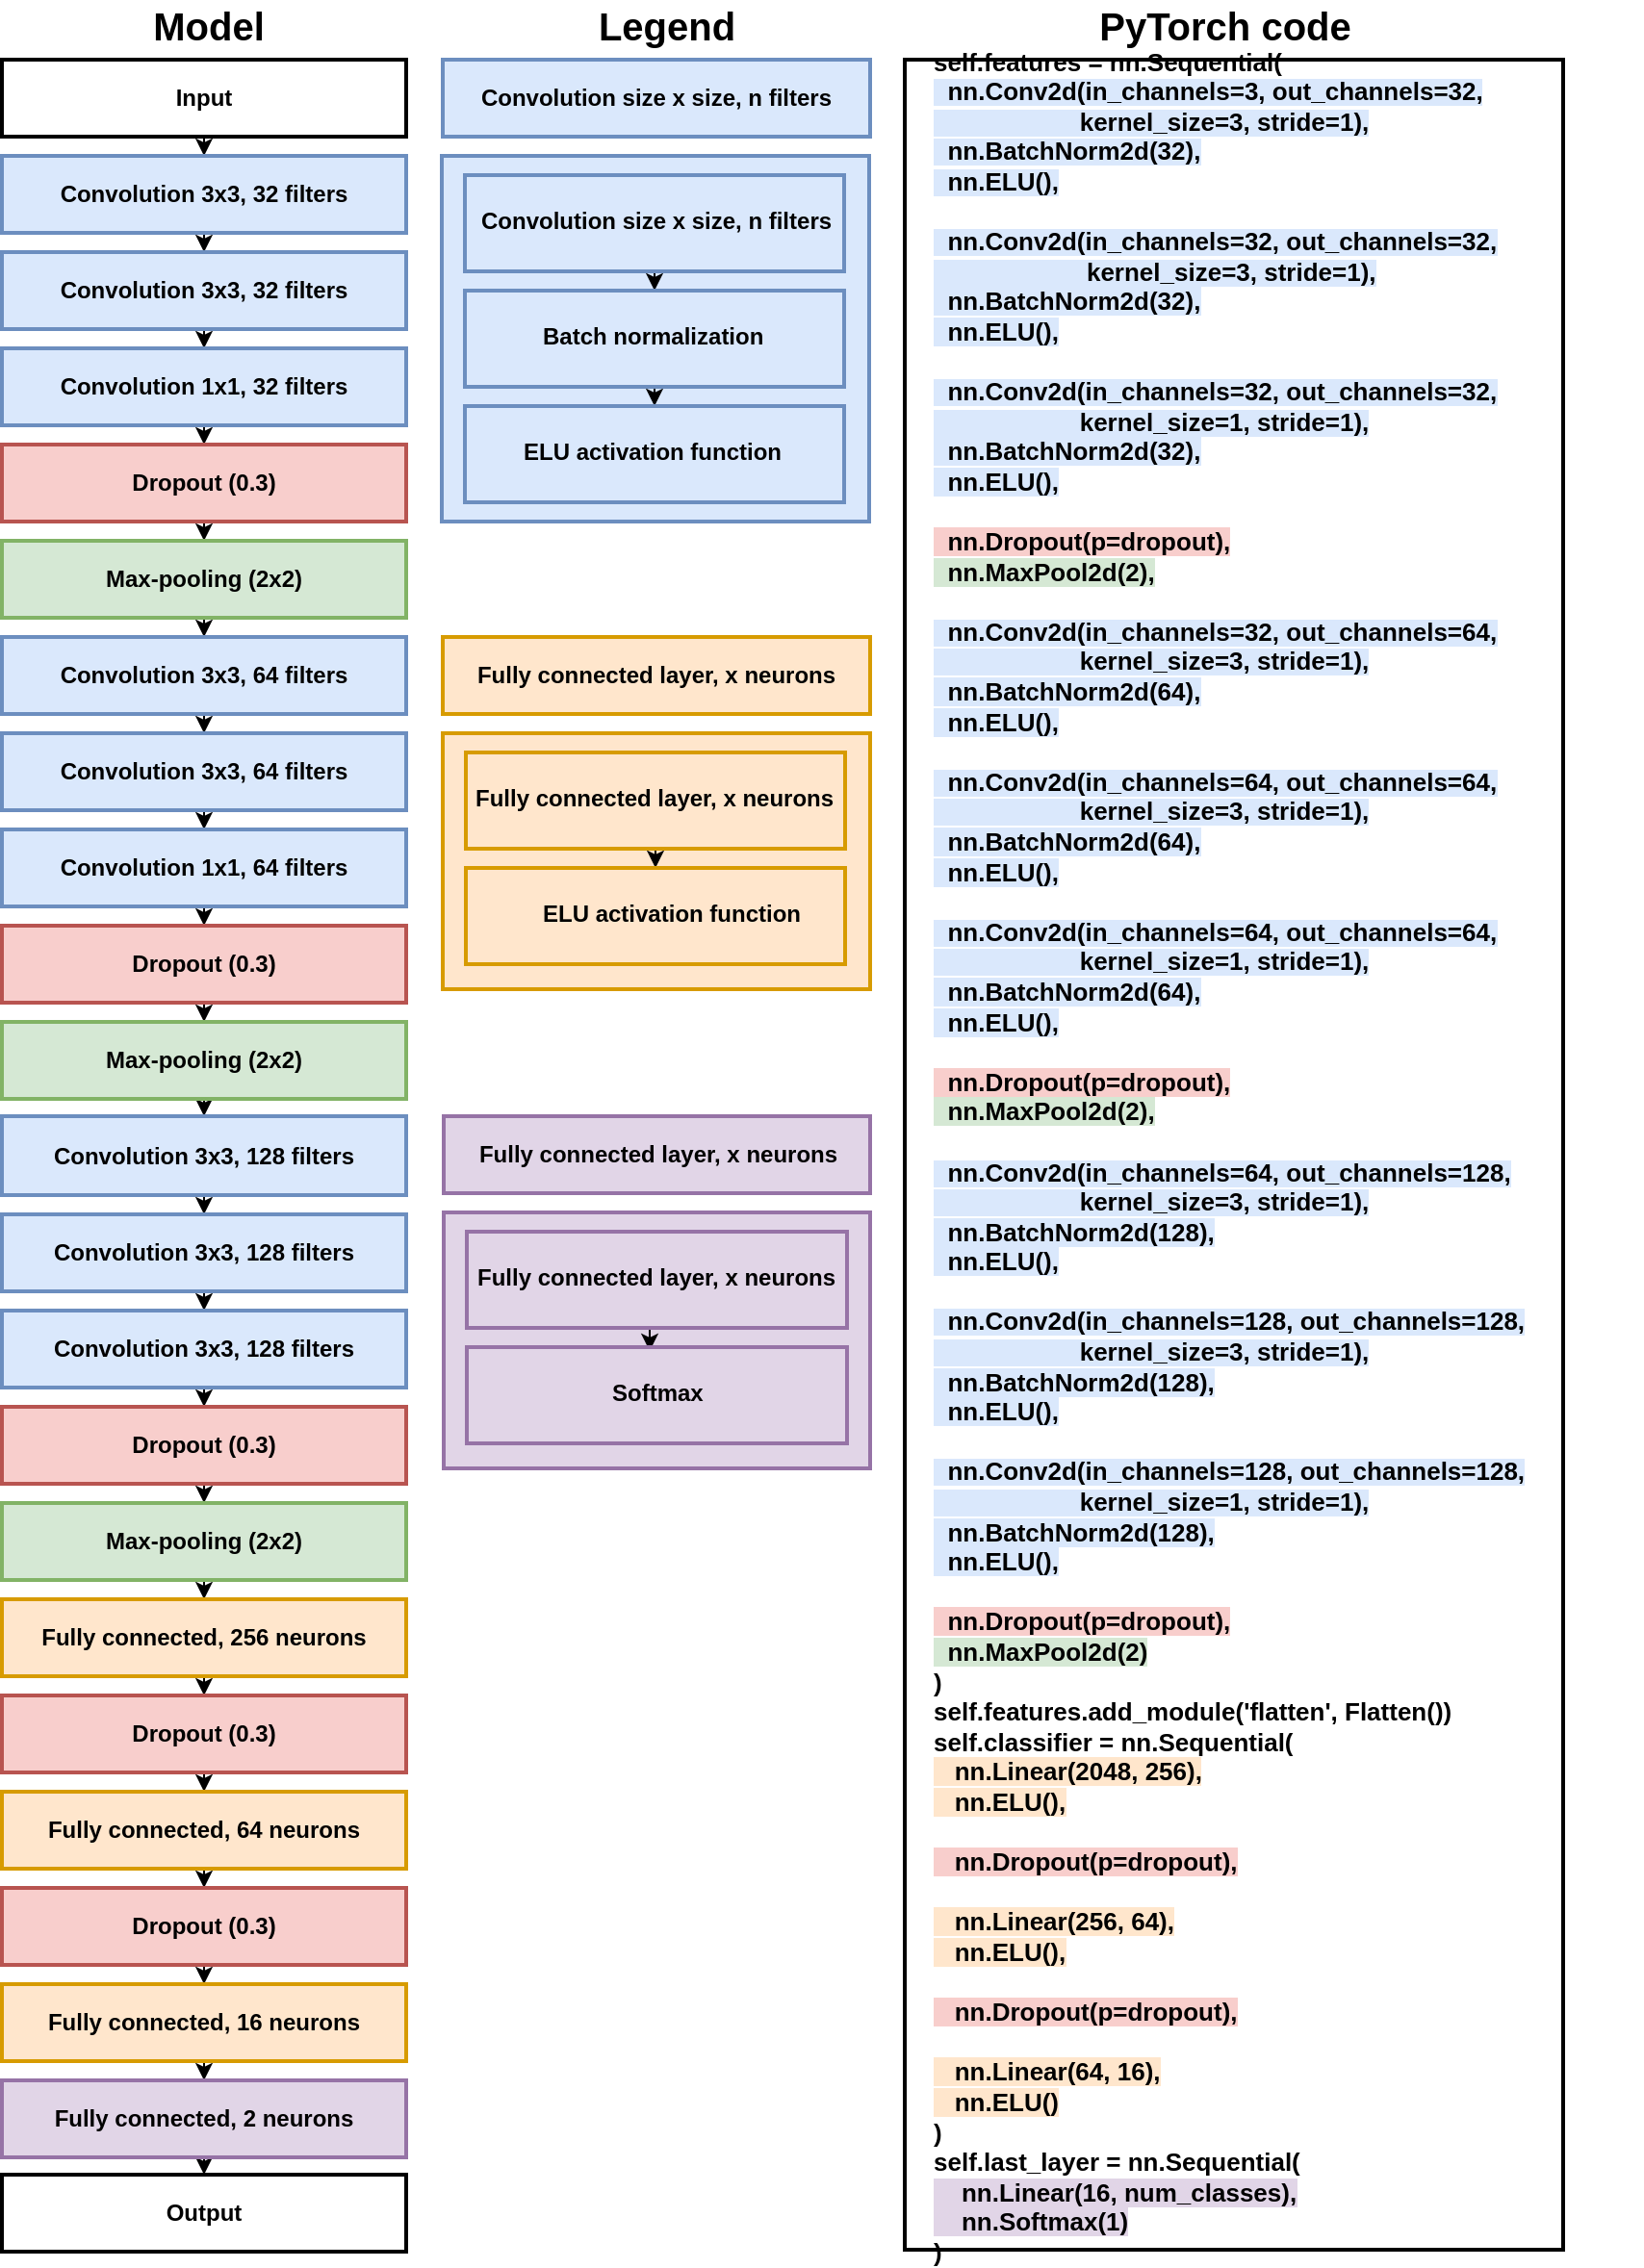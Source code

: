 <mxfile version="12.6.4" type="device"><diagram id="4HQOshZV_k2WL0ykkOAc" name="Page-1"><mxGraphModel dx="2231" dy="1201" grid="0" gridSize="10" guides="1" tooltips="1" connect="1" arrows="1" fold="1" page="0" pageScale="1" pageWidth="827" pageHeight="1169" math="0" shadow="0"><root><mxCell id="0"/><mxCell id="1" parent="0"/><mxCell id="qrMhtpLLQNjBzLE9eOBl-6" style="edgeStyle=orthogonalEdgeStyle;rounded=0;orthogonalLoop=1;jettySize=auto;html=1;exitX=0.5;exitY=1;exitDx=0;exitDy=0;entryX=0.5;entryY=0;entryDx=0;entryDy=0;" parent="1" source="qrMhtpLLQNjBzLE9eOBl-1" target="qrMhtpLLQNjBzLE9eOBl-2" edge="1"><mxGeometry relative="1" as="geometry"/></mxCell><mxCell id="qrMhtpLLQNjBzLE9eOBl-1" value="&lt;b&gt;Input&lt;/b&gt;" style="rounded=0;whiteSpace=wrap;html=1;strokeWidth=2;" parent="1" vertex="1"><mxGeometry x="18" y="31" width="210" height="40" as="geometry"/></mxCell><mxCell id="qrMhtpLLQNjBzLE9eOBl-7" style="edgeStyle=orthogonalEdgeStyle;rounded=0;orthogonalLoop=1;jettySize=auto;html=1;exitX=0.5;exitY=1;exitDx=0;exitDy=0;entryX=0.5;entryY=0;entryDx=0;entryDy=0;" parent="1" source="qrMhtpLLQNjBzLE9eOBl-2" target="qrMhtpLLQNjBzLE9eOBl-4" edge="1"><mxGeometry relative="1" as="geometry"/></mxCell><mxCell id="qrMhtpLLQNjBzLE9eOBl-2" value="&lt;b&gt;Convolution 3x3, 32 filters&lt;/b&gt;" style="rounded=0;whiteSpace=wrap;html=1;strokeWidth=2;fillColor=#dae8fc;strokeColor=#6c8ebf;" parent="1" vertex="1"><mxGeometry x="18" y="81" width="210" height="40" as="geometry"/></mxCell><mxCell id="qrMhtpLLQNjBzLE9eOBl-8" style="edgeStyle=orthogonalEdgeStyle;rounded=0;orthogonalLoop=1;jettySize=auto;html=1;exitX=0.5;exitY=1;exitDx=0;exitDy=0;entryX=0.5;entryY=0;entryDx=0;entryDy=0;" parent="1" source="qrMhtpLLQNjBzLE9eOBl-4" target="qrMhtpLLQNjBzLE9eOBl-5" edge="1"><mxGeometry relative="1" as="geometry"/></mxCell><mxCell id="qrMhtpLLQNjBzLE9eOBl-4" value="&lt;b&gt;Convolution 3x3, 32 filters&lt;/b&gt;" style="rounded=0;whiteSpace=wrap;html=1;strokeWidth=2;fillColor=#dae8fc;strokeColor=#6c8ebf;" parent="1" vertex="1"><mxGeometry x="18" y="131" width="210" height="40" as="geometry"/></mxCell><mxCell id="qrMhtpLLQNjBzLE9eOBl-12" style="edgeStyle=orthogonalEdgeStyle;rounded=0;orthogonalLoop=1;jettySize=auto;html=1;exitX=0.5;exitY=1;exitDx=0;exitDy=0;entryX=0.5;entryY=0;entryDx=0;entryDy=0;" parent="1" source="qrMhtpLLQNjBzLE9eOBl-5" target="qrMhtpLLQNjBzLE9eOBl-10" edge="1"><mxGeometry relative="1" as="geometry"/></mxCell><mxCell id="qrMhtpLLQNjBzLE9eOBl-5" value="&lt;b&gt;Convolution 1x1, 32 filters&lt;/b&gt;" style="rounded=0;whiteSpace=wrap;html=1;strokeWidth=2;fillColor=#dae8fc;strokeColor=#6c8ebf;" parent="1" vertex="1"><mxGeometry x="18" y="181" width="210" height="40" as="geometry"/></mxCell><mxCell id="qrMhtpLLQNjBzLE9eOBl-13" style="edgeStyle=orthogonalEdgeStyle;rounded=0;orthogonalLoop=1;jettySize=auto;html=1;exitX=0.5;exitY=1;exitDx=0;exitDy=0;entryX=0.5;entryY=0;entryDx=0;entryDy=0;" parent="1" source="qrMhtpLLQNjBzLE9eOBl-10" target="qrMhtpLLQNjBzLE9eOBl-11" edge="1"><mxGeometry relative="1" as="geometry"/></mxCell><mxCell id="qrMhtpLLQNjBzLE9eOBl-10" value="&lt;b&gt;Dropout (0.3)&lt;br&gt;&lt;/b&gt;" style="rounded=0;whiteSpace=wrap;html=1;strokeWidth=2;fillColor=#f8cecc;strokeColor=#b85450;" parent="1" vertex="1"><mxGeometry x="18" y="231" width="210" height="40" as="geometry"/></mxCell><mxCell id="qrMhtpLLQNjBzLE9eOBl-17" style="edgeStyle=orthogonalEdgeStyle;rounded=0;orthogonalLoop=1;jettySize=auto;html=1;exitX=0.5;exitY=1;exitDx=0;exitDy=0;entryX=0.5;entryY=0;entryDx=0;entryDy=0;" parent="1" source="qrMhtpLLQNjBzLE9eOBl-11" target="qrMhtpLLQNjBzLE9eOBl-14" edge="1"><mxGeometry relative="1" as="geometry"/></mxCell><mxCell id="qrMhtpLLQNjBzLE9eOBl-11" value="&lt;b&gt;Max-pooling (2x2)&lt;/b&gt;" style="rounded=0;whiteSpace=wrap;html=1;strokeWidth=2;fillColor=#d5e8d4;strokeColor=#82b366;" parent="1" vertex="1"><mxGeometry x="18" y="281" width="210" height="40" as="geometry"/></mxCell><mxCell id="qrMhtpLLQNjBzLE9eOBl-18" style="edgeStyle=orthogonalEdgeStyle;rounded=0;orthogonalLoop=1;jettySize=auto;html=1;exitX=0.5;exitY=1;exitDx=0;exitDy=0;entryX=0.5;entryY=0;entryDx=0;entryDy=0;" parent="1" source="qrMhtpLLQNjBzLE9eOBl-14" target="qrMhtpLLQNjBzLE9eOBl-15" edge="1"><mxGeometry relative="1" as="geometry"/></mxCell><mxCell id="qrMhtpLLQNjBzLE9eOBl-14" value="&lt;b&gt;Convolution 3x3, 64 filters&lt;/b&gt;" style="rounded=0;whiteSpace=wrap;html=1;strokeWidth=2;fillColor=#dae8fc;strokeColor=#6c8ebf;" parent="1" vertex="1"><mxGeometry x="18" y="331" width="210" height="40" as="geometry"/></mxCell><mxCell id="qrMhtpLLQNjBzLE9eOBl-19" style="edgeStyle=orthogonalEdgeStyle;rounded=0;orthogonalLoop=1;jettySize=auto;html=1;exitX=0.5;exitY=1;exitDx=0;exitDy=0;entryX=0.5;entryY=0;entryDx=0;entryDy=0;" parent="1" source="qrMhtpLLQNjBzLE9eOBl-15" target="qrMhtpLLQNjBzLE9eOBl-16" edge="1"><mxGeometry relative="1" as="geometry"/></mxCell><mxCell id="qrMhtpLLQNjBzLE9eOBl-15" value="&lt;b&gt;Convolution 3x3, 64 filters&lt;/b&gt;" style="rounded=0;whiteSpace=wrap;html=1;strokeWidth=2;fillColor=#dae8fc;strokeColor=#6c8ebf;" parent="1" vertex="1"><mxGeometry x="18" y="381" width="210" height="40" as="geometry"/></mxCell><mxCell id="qrMhtpLLQNjBzLE9eOBl-38" style="edgeStyle=orthogonalEdgeStyle;rounded=0;orthogonalLoop=1;jettySize=auto;html=1;exitX=0.5;exitY=1;exitDx=0;exitDy=0;entryX=0.5;entryY=0;entryDx=0;entryDy=0;" parent="1" source="qrMhtpLLQNjBzLE9eOBl-16" target="qrMhtpLLQNjBzLE9eOBl-25" edge="1"><mxGeometry relative="1" as="geometry"/></mxCell><mxCell id="qrMhtpLLQNjBzLE9eOBl-16" value="&lt;b&gt;Convolution 1x1, 64 filters&lt;/b&gt;" style="rounded=0;whiteSpace=wrap;html=1;strokeWidth=2;fillColor=#dae8fc;strokeColor=#6c8ebf;" parent="1" vertex="1"><mxGeometry x="18" y="431" width="210" height="40" as="geometry"/></mxCell><mxCell id="qrMhtpLLQNjBzLE9eOBl-39" style="edgeStyle=orthogonalEdgeStyle;rounded=0;orthogonalLoop=1;jettySize=auto;html=1;exitX=0.5;exitY=1;exitDx=0;exitDy=0;entryX=0.5;entryY=0;entryDx=0;entryDy=0;" parent="1" source="qrMhtpLLQNjBzLE9eOBl-25" target="qrMhtpLLQNjBzLE9eOBl-26" edge="1"><mxGeometry relative="1" as="geometry"/></mxCell><mxCell id="qrMhtpLLQNjBzLE9eOBl-25" value="&lt;b&gt;Dropout (0.3)&lt;br&gt;&lt;/b&gt;" style="rounded=0;whiteSpace=wrap;html=1;strokeWidth=2;fillColor=#f8cecc;strokeColor=#b85450;" parent="1" vertex="1"><mxGeometry x="18" y="481" width="210" height="40" as="geometry"/></mxCell><mxCell id="qrMhtpLLQNjBzLE9eOBl-40" style="edgeStyle=orthogonalEdgeStyle;rounded=0;orthogonalLoop=1;jettySize=auto;html=1;exitX=0.5;exitY=1;exitDx=0;exitDy=0;entryX=0.5;entryY=0;entryDx=0;entryDy=0;" parent="1" source="qrMhtpLLQNjBzLE9eOBl-26" target="qrMhtpLLQNjBzLE9eOBl-27" edge="1"><mxGeometry relative="1" as="geometry"/></mxCell><mxCell id="qrMhtpLLQNjBzLE9eOBl-26" value="&lt;b&gt;Max-pooling (2x2)&lt;/b&gt;" style="rounded=0;whiteSpace=wrap;html=1;strokeWidth=2;fillColor=#d5e8d4;strokeColor=#82b366;" parent="1" vertex="1"><mxGeometry x="18" y="531" width="210" height="40" as="geometry"/></mxCell><mxCell id="qrMhtpLLQNjBzLE9eOBl-41" style="edgeStyle=orthogonalEdgeStyle;rounded=0;orthogonalLoop=1;jettySize=auto;html=1;exitX=0.5;exitY=1;exitDx=0;exitDy=0;entryX=0.5;entryY=0;entryDx=0;entryDy=0;" parent="1" source="qrMhtpLLQNjBzLE9eOBl-27" target="qrMhtpLLQNjBzLE9eOBl-28" edge="1"><mxGeometry relative="1" as="geometry"/></mxCell><mxCell id="qrMhtpLLQNjBzLE9eOBl-27" value="&lt;b&gt;Convolution 3x3, 128 filters&lt;/b&gt;" style="rounded=0;whiteSpace=wrap;html=1;strokeWidth=2;fillColor=#dae8fc;strokeColor=#6c8ebf;" parent="1" vertex="1"><mxGeometry x="18" y="580" width="210" height="41" as="geometry"/></mxCell><mxCell id="qrMhtpLLQNjBzLE9eOBl-42" style="edgeStyle=orthogonalEdgeStyle;rounded=0;orthogonalLoop=1;jettySize=auto;html=1;exitX=0.5;exitY=1;exitDx=0;exitDy=0;entryX=0.5;entryY=0;entryDx=0;entryDy=0;" parent="1" source="qrMhtpLLQNjBzLE9eOBl-28" target="qrMhtpLLQNjBzLE9eOBl-29" edge="1"><mxGeometry relative="1" as="geometry"/></mxCell><mxCell id="qrMhtpLLQNjBzLE9eOBl-28" value="&lt;b&gt;Convolution 3x3, 128 filters&lt;/b&gt;" style="rounded=0;whiteSpace=wrap;html=1;strokeWidth=2;fillColor=#dae8fc;strokeColor=#6c8ebf;" parent="1" vertex="1"><mxGeometry x="18" y="631" width="210" height="40" as="geometry"/></mxCell><mxCell id="qrMhtpLLQNjBzLE9eOBl-43" style="edgeStyle=orthogonalEdgeStyle;rounded=0;orthogonalLoop=1;jettySize=auto;html=1;exitX=0.5;exitY=1;exitDx=0;exitDy=0;entryX=0.5;entryY=0;entryDx=0;entryDy=0;" parent="1" source="qrMhtpLLQNjBzLE9eOBl-29" target="qrMhtpLLQNjBzLE9eOBl-30" edge="1"><mxGeometry relative="1" as="geometry"/></mxCell><mxCell id="qrMhtpLLQNjBzLE9eOBl-29" value="&lt;b&gt;Convolution 3x3, 128 filters&lt;/b&gt;" style="rounded=0;whiteSpace=wrap;html=1;strokeWidth=2;fillColor=#dae8fc;strokeColor=#6c8ebf;" parent="1" vertex="1"><mxGeometry x="18" y="681" width="210" height="40" as="geometry"/></mxCell><mxCell id="C7guAiQAHG3eJ4Bs0CPI-1" style="edgeStyle=orthogonalEdgeStyle;rounded=0;orthogonalLoop=1;jettySize=auto;html=1;exitX=0.5;exitY=1;exitDx=0;exitDy=0;" edge="1" parent="1" source="qrMhtpLLQNjBzLE9eOBl-30" target="qrMhtpLLQNjBzLE9eOBl-31"><mxGeometry relative="1" as="geometry"/></mxCell><mxCell id="qrMhtpLLQNjBzLE9eOBl-30" value="&lt;b&gt;Dropout (0.3)&lt;br&gt;&lt;/b&gt;" style="rounded=0;whiteSpace=wrap;html=1;strokeWidth=2;fillColor=#f8cecc;strokeColor=#b85450;" parent="1" vertex="1"><mxGeometry x="18" y="731" width="210" height="40" as="geometry"/></mxCell><mxCell id="qrMhtpLLQNjBzLE9eOBl-44" style="edgeStyle=orthogonalEdgeStyle;rounded=0;orthogonalLoop=1;jettySize=auto;html=1;exitX=0.5;exitY=1;exitDx=0;exitDy=0;entryX=0.5;entryY=0;entryDx=0;entryDy=0;" parent="1" source="qrMhtpLLQNjBzLE9eOBl-31" target="qrMhtpLLQNjBzLE9eOBl-32" edge="1"><mxGeometry relative="1" as="geometry"/></mxCell><mxCell id="qrMhtpLLQNjBzLE9eOBl-31" value="&lt;b&gt;Max-pooling (2x2)&lt;/b&gt;" style="rounded=0;whiteSpace=wrap;html=1;strokeWidth=2;fillColor=#d5e8d4;strokeColor=#82b366;" parent="1" vertex="1"><mxGeometry x="18" y="781" width="210" height="40" as="geometry"/></mxCell><mxCell id="qrMhtpLLQNjBzLE9eOBl-45" style="edgeStyle=orthogonalEdgeStyle;rounded=0;orthogonalLoop=1;jettySize=auto;html=1;exitX=0.5;exitY=1;exitDx=0;exitDy=0;entryX=0.5;entryY=0;entryDx=0;entryDy=0;" parent="1" source="qrMhtpLLQNjBzLE9eOBl-32" target="qrMhtpLLQNjBzLE9eOBl-33" edge="1"><mxGeometry relative="1" as="geometry"/></mxCell><mxCell id="qrMhtpLLQNjBzLE9eOBl-32" value="&lt;b&gt;Fully connected, 256&lt;/b&gt; &lt;b&gt;neurons&lt;/b&gt;" style="rounded=0;whiteSpace=wrap;html=1;strokeWidth=2;fillColor=#ffe6cc;strokeColor=#d79b00;" parent="1" vertex="1"><mxGeometry x="18" y="831" width="210" height="40" as="geometry"/></mxCell><mxCell id="qrMhtpLLQNjBzLE9eOBl-46" style="edgeStyle=orthogonalEdgeStyle;rounded=0;orthogonalLoop=1;jettySize=auto;html=1;exitX=0.5;exitY=1;exitDx=0;exitDy=0;entryX=0.5;entryY=0;entryDx=0;entryDy=0;" parent="1" source="qrMhtpLLQNjBzLE9eOBl-33" target="qrMhtpLLQNjBzLE9eOBl-34" edge="1"><mxGeometry relative="1" as="geometry"/></mxCell><mxCell id="qrMhtpLLQNjBzLE9eOBl-33" value="&lt;b&gt;Dropout (0.3)&lt;br&gt;&lt;/b&gt;" style="rounded=0;whiteSpace=wrap;html=1;strokeWidth=2;fillColor=#f8cecc;strokeColor=#b85450;" parent="1" vertex="1"><mxGeometry x="18" y="881" width="210" height="40" as="geometry"/></mxCell><mxCell id="qrMhtpLLQNjBzLE9eOBl-47" style="edgeStyle=orthogonalEdgeStyle;rounded=0;orthogonalLoop=1;jettySize=auto;html=1;exitX=0.5;exitY=1;exitDx=0;exitDy=0;entryX=0.5;entryY=0;entryDx=0;entryDy=0;" parent="1" source="qrMhtpLLQNjBzLE9eOBl-34" target="qrMhtpLLQNjBzLE9eOBl-35" edge="1"><mxGeometry relative="1" as="geometry"/></mxCell><mxCell id="qrMhtpLLQNjBzLE9eOBl-34" value="&lt;b&gt;Fully connected, 64 neurons&lt;br&gt;&lt;/b&gt;" style="rounded=0;whiteSpace=wrap;html=1;strokeWidth=2;fillColor=#ffe6cc;strokeColor=#d79b00;" parent="1" vertex="1"><mxGeometry x="18" y="931" width="210" height="40" as="geometry"/></mxCell><mxCell id="qrMhtpLLQNjBzLE9eOBl-48" style="edgeStyle=orthogonalEdgeStyle;rounded=0;orthogonalLoop=1;jettySize=auto;html=1;exitX=0.5;exitY=1;exitDx=0;exitDy=0;entryX=0.5;entryY=0;entryDx=0;entryDy=0;" parent="1" source="qrMhtpLLQNjBzLE9eOBl-35" target="qrMhtpLLQNjBzLE9eOBl-36" edge="1"><mxGeometry relative="1" as="geometry"/></mxCell><mxCell id="qrMhtpLLQNjBzLE9eOBl-35" value="&lt;b&gt;Dropout (0.3)&lt;br&gt;&lt;/b&gt;" style="rounded=0;whiteSpace=wrap;html=1;strokeWidth=2;fillColor=#f8cecc;strokeColor=#b85450;" parent="1" vertex="1"><mxGeometry x="18" y="981" width="210" height="40" as="geometry"/></mxCell><mxCell id="qrMhtpLLQNjBzLE9eOBl-49" style="edgeStyle=orthogonalEdgeStyle;rounded=0;orthogonalLoop=1;jettySize=auto;html=1;exitX=0.5;exitY=1;exitDx=0;exitDy=0;entryX=0.5;entryY=0;entryDx=0;entryDy=0;" parent="1" source="qrMhtpLLQNjBzLE9eOBl-36" target="qrMhtpLLQNjBzLE9eOBl-37" edge="1"><mxGeometry relative="1" as="geometry"/></mxCell><mxCell id="qrMhtpLLQNjBzLE9eOBl-36" value="&lt;b&gt;Fully connected, 16 neurons&lt;br&gt;&lt;/b&gt;" style="rounded=0;whiteSpace=wrap;html=1;strokeWidth=2;fillColor=#ffe6cc;strokeColor=#d79b00;" parent="1" vertex="1"><mxGeometry x="18" y="1031" width="210" height="40" as="geometry"/></mxCell><mxCell id="C7guAiQAHG3eJ4Bs0CPI-5" style="edgeStyle=orthogonalEdgeStyle;rounded=0;orthogonalLoop=1;jettySize=auto;html=1;exitX=0.5;exitY=1;exitDx=0;exitDy=0;entryX=0.5;entryY=0;entryDx=0;entryDy=0;" edge="1" parent="1" source="qrMhtpLLQNjBzLE9eOBl-37" target="C7guAiQAHG3eJ4Bs0CPI-3"><mxGeometry relative="1" as="geometry"/></mxCell><mxCell id="qrMhtpLLQNjBzLE9eOBl-37" value="&lt;b&gt;Fully connected, 2 neurons&lt;br&gt;&lt;/b&gt;" style="rounded=0;whiteSpace=wrap;html=1;strokeWidth=2;fillColor=#e1d5e7;strokeColor=#9673a6;" parent="1" vertex="1"><mxGeometry x="18" y="1081" width="210" height="40" as="geometry"/></mxCell><mxCell id="qrMhtpLLQNjBzLE9eOBl-51" value="&lt;b&gt;Convolution size x size, n filters&lt;/b&gt;" style="rounded=0;whiteSpace=wrap;html=1;strokeWidth=2;fillColor=#dae8fc;strokeColor=#6c8ebf;" parent="1" vertex="1"><mxGeometry x="247" y="31" width="222" height="40" as="geometry"/></mxCell><mxCell id="qrMhtpLLQNjBzLE9eOBl-52" value="" style="rounded=0;whiteSpace=wrap;html=1;strokeWidth=2;fillColor=#dae8fc;strokeColor=#6c8ebf;" parent="1" vertex="1"><mxGeometry x="246.5" y="81" width="222" height="190" as="geometry"/></mxCell><mxCell id="qrMhtpLLQNjBzLE9eOBl-85" style="edgeStyle=orthogonalEdgeStyle;rounded=0;orthogonalLoop=1;jettySize=auto;html=1;exitX=0.5;exitY=1;exitDx=0;exitDy=0;entryX=0.5;entryY=0;entryDx=0;entryDy=0;" parent="1" source="qrMhtpLLQNjBzLE9eOBl-53" target="qrMhtpLLQNjBzLE9eOBl-54" edge="1"><mxGeometry relative="1" as="geometry"/></mxCell><mxCell id="qrMhtpLLQNjBzLE9eOBl-53" value="" style="rounded=0;whiteSpace=wrap;html=1;strokeWidth=2;fillColor=#dae8fc;strokeColor=#6c8ebf;" parent="1" vertex="1"><mxGeometry x="258.5" y="91" width="197" height="50" as="geometry"/></mxCell><mxCell id="qrMhtpLLQNjBzLE9eOBl-86" style="edgeStyle=orthogonalEdgeStyle;rounded=0;orthogonalLoop=1;jettySize=auto;html=1;exitX=0.5;exitY=1;exitDx=0;exitDy=0;entryX=0.5;entryY=0;entryDx=0;entryDy=0;" parent="1" source="qrMhtpLLQNjBzLE9eOBl-54" target="qrMhtpLLQNjBzLE9eOBl-55" edge="1"><mxGeometry relative="1" as="geometry"/></mxCell><mxCell id="qrMhtpLLQNjBzLE9eOBl-54" value="" style="rounded=0;whiteSpace=wrap;html=1;strokeWidth=2;fillColor=#dae8fc;strokeColor=#6c8ebf;" parent="1" vertex="1"><mxGeometry x="258.5" y="151" width="197" height="50" as="geometry"/></mxCell><mxCell id="qrMhtpLLQNjBzLE9eOBl-55" value="" style="rounded=0;whiteSpace=wrap;html=1;strokeWidth=2;fillColor=#dae8fc;strokeColor=#6c8ebf;" parent="1" vertex="1"><mxGeometry x="258.5" y="211" width="197" height="50" as="geometry"/></mxCell><mxCell id="qrMhtpLLQNjBzLE9eOBl-56" value="&lt;b&gt;&lt;font style=&quot;font-size: 20px&quot;&gt;Legend&lt;/font&gt;&lt;/b&gt;" style="text;html=1;align=center;verticalAlign=middle;resizable=0;points=[];autosize=1;" parent="1" vertex="1"><mxGeometry x="317.5" y="3" width="90" height="20" as="geometry"/></mxCell><mxCell id="qrMhtpLLQNjBzLE9eOBl-57" value="&lt;font size=&quot;1&quot;&gt;&lt;b style=&quot;font-size: 20px&quot;&gt;Model&lt;/b&gt;&lt;/font&gt;" style="text;html=1;align=center;verticalAlign=middle;resizable=0;points=[];autosize=1;" parent="1" vertex="1"><mxGeometry x="90" y="3" width="70" height="20" as="geometry"/></mxCell><mxCell id="qrMhtpLLQNjBzLE9eOBl-58" value="&lt;b&gt;Convolution size x size, n filters&lt;/b&gt;" style="text;html=1;fillColor=none;strokeColor=none;" parent="1" vertex="1"><mxGeometry x="264.5" y="101" width="175" height="30" as="geometry"/></mxCell><mxCell id="qrMhtpLLQNjBzLE9eOBl-59" value="&lt;b&gt;Batch normalization&lt;/b&gt;" style="text;html=1;fillColor=none;strokeColor=none;" parent="1" vertex="1"><mxGeometry x="296.5" y="161" width="144" height="30" as="geometry"/></mxCell><mxCell id="qrMhtpLLQNjBzLE9eOBl-60" value="&lt;b&gt;ELU activation function&lt;/b&gt;" style="text;html=1;fillColor=none;strokeColor=none;" parent="1" vertex="1"><mxGeometry x="286.5" y="221" width="145" height="30" as="geometry"/></mxCell><mxCell id="qrMhtpLLQNjBzLE9eOBl-62" value="&lt;b&gt;Fully connected layer, x neurons&lt;/b&gt;" style="rounded=0;whiteSpace=wrap;html=1;strokeWidth=2;fillColor=#ffe6cc;strokeColor=#d79b00;" parent="1" vertex="1"><mxGeometry x="247" y="331" width="222" height="40" as="geometry"/></mxCell><mxCell id="qrMhtpLLQNjBzLE9eOBl-63" value="" style="rounded=0;whiteSpace=wrap;html=1;strokeWidth=2;fillColor=#ffe6cc;strokeColor=#d79b00;" parent="1" vertex="1"><mxGeometry x="247" y="381" width="222" height="133" as="geometry"/></mxCell><mxCell id="qrMhtpLLQNjBzLE9eOBl-88" style="edgeStyle=orthogonalEdgeStyle;rounded=0;orthogonalLoop=1;jettySize=auto;html=1;exitX=0.5;exitY=1;exitDx=0;exitDy=0;entryX=0.5;entryY=0;entryDx=0;entryDy=0;" parent="1" source="qrMhtpLLQNjBzLE9eOBl-64" target="qrMhtpLLQNjBzLE9eOBl-65" edge="1"><mxGeometry relative="1" as="geometry"/></mxCell><mxCell id="qrMhtpLLQNjBzLE9eOBl-64" value="" style="rounded=0;whiteSpace=wrap;html=1;strokeWidth=2;fillColor=#ffe6cc;strokeColor=#d79b00;" parent="1" vertex="1"><mxGeometry x="259" y="391" width="197" height="50" as="geometry"/></mxCell><mxCell id="qrMhtpLLQNjBzLE9eOBl-65" value="" style="rounded=0;whiteSpace=wrap;html=1;strokeWidth=2;fillColor=#ffe6cc;strokeColor=#d79b00;" parent="1" vertex="1"><mxGeometry x="259" y="451" width="197" height="50" as="geometry"/></mxCell><mxCell id="qrMhtpLLQNjBzLE9eOBl-67" value="&lt;b&gt;Fully connected layer, x neurons&lt;/b&gt;" style="text;html=1;fillColor=none;strokeColor=none;" parent="1" vertex="1"><mxGeometry x="262" y="401" width="168" height="30" as="geometry"/></mxCell><mxCell id="qrMhtpLLQNjBzLE9eOBl-68" value="&lt;b&gt;ELU activation function&lt;/b&gt;" style="text;html=1;fillColor=none;strokeColor=none;" parent="1" vertex="1"><mxGeometry x="297" y="461" width="127" height="30" as="geometry"/></mxCell><mxCell id="qrMhtpLLQNjBzLE9eOBl-76" value="&lt;b&gt;Fully connected layer, x neurons&lt;/b&gt;" style="rounded=0;whiteSpace=wrap;html=1;strokeWidth=2;fillColor=#e1d5e7;strokeColor=#9673a6;" parent="1" vertex="1"><mxGeometry x="247.5" y="580" width="221.5" height="40" as="geometry"/></mxCell><mxCell id="qrMhtpLLQNjBzLE9eOBl-77" value="" style="rounded=0;whiteSpace=wrap;html=1;strokeWidth=2;fillColor=#e1d5e7;strokeColor=#9673a6;" parent="1" vertex="1"><mxGeometry x="247.5" y="630" width="221.5" height="133" as="geometry"/></mxCell><mxCell id="qrMhtpLLQNjBzLE9eOBl-83" style="edgeStyle=orthogonalEdgeStyle;rounded=0;orthogonalLoop=1;jettySize=auto;html=1;exitX=0.5;exitY=1;exitDx=0;exitDy=0;entryX=0.31;entryY=-0.267;entryDx=0;entryDy=0;entryPerimeter=0;" parent="1" source="qrMhtpLLQNjBzLE9eOBl-78" target="qrMhtpLLQNjBzLE9eOBl-81" edge="1"><mxGeometry relative="1" as="geometry"/></mxCell><mxCell id="qrMhtpLLQNjBzLE9eOBl-78" value="" style="rounded=0;whiteSpace=wrap;html=1;strokeWidth=2;fillColor=#e1d5e7;strokeColor=#9673a6;" parent="1" vertex="1"><mxGeometry x="259.5" y="640" width="197.5" height="50" as="geometry"/></mxCell><mxCell id="qrMhtpLLQNjBzLE9eOBl-79" value="" style="rounded=0;whiteSpace=wrap;html=1;strokeWidth=2;fillColor=#e1d5e7;strokeColor=#9673a6;" parent="1" vertex="1"><mxGeometry x="259.5" y="700" width="197.5" height="50" as="geometry"/></mxCell><mxCell id="qrMhtpLLQNjBzLE9eOBl-80" value="&lt;b&gt;Fully connected layer, x neurons&lt;/b&gt;" style="text;html=1;fillColor=none;strokeColor=none;" parent="1" vertex="1"><mxGeometry x="262.5" y="650" width="168" height="30" as="geometry"/></mxCell><mxCell id="qrMhtpLLQNjBzLE9eOBl-81" value="&lt;b&gt;Softmax&lt;/b&gt;" style="text;html=1;fillColor=none;strokeColor=none;" parent="1" vertex="1"><mxGeometry x="332.5" y="710" width="71" height="30" as="geometry"/></mxCell><mxCell id="qrMhtpLLQNjBzLE9eOBl-89" value="&lt;font style=&quot;font-size: 20px&quot;&gt;&lt;b&gt;PyTorch code&lt;/b&gt;&lt;/font&gt;" style="text;html=1;align=center;verticalAlign=middle;resizable=0;points=[];autosize=1;" parent="1" vertex="1"><mxGeometry x="582" y="2" width="141" height="21" as="geometry"/></mxCell><mxCell id="qrMhtpLLQNjBzLE9eOBl-94" value="&lt;div align=&quot;left&quot;&gt;&lt;br&gt;&lt;/div&gt;" style="rounded=0;whiteSpace=wrap;html=1;strokeColor=#000000;strokeWidth=2;fillColor=none;align=left;" parent="1" vertex="1"><mxGeometry x="487" y="31" width="342" height="1138" as="geometry"/></mxCell><mxCell id="qrMhtpLLQNjBzLE9eOBl-95" value="&lt;font style=&quot;font-size: 13px&quot;&gt;&lt;b&gt;self.features = nn.Sequential(&lt;br&gt;&lt;/b&gt;&lt;/font&gt;&lt;div&gt;&lt;span style=&quot;background-color: rgb(218 , 232 , 252)&quot;&gt;&lt;font style=&quot;font-size: 13px&quot;&gt;&lt;b&gt;&amp;nbsp; nn.Conv2d(in_channels=3, out_channels=32,&lt;/b&gt;&lt;/font&gt;&lt;/span&gt;&lt;/div&gt;&lt;div&gt;&lt;span style=&quot;background-color: rgb(218 , 232 , 252)&quot;&gt;&lt;font style=&quot;font-size: 13px&quot;&gt;&lt;b&gt;&amp;nbsp; &amp;nbsp; &amp;nbsp;&amp;nbsp;&amp;nbsp;&amp;nbsp;&amp;nbsp;&amp;nbsp;&amp;nbsp;&amp;nbsp;&amp;nbsp;&amp;nbsp;&amp;nbsp;&amp;nbsp;&amp;nbsp;&amp;nbsp;&amp;nbsp;&amp;nbsp; kernel_size=3, stride=1),&lt;/b&gt;&lt;/font&gt;&lt;/span&gt;&lt;/div&gt;&lt;span style=&quot;background-color: rgb(218 , 232 , 252)&quot;&gt;&lt;font style=&quot;font-size: 13px&quot;&gt;&lt;b&gt;&amp;nbsp; nn.BatchNorm2d(32),&lt;br&gt;&lt;/b&gt;&lt;/font&gt;&lt;/span&gt;&lt;div&gt;&lt;span style=&quot;background-color: rgb(218 , 232 , 252)&quot;&gt;&lt;font style=&quot;font-size: 13px&quot;&gt;&lt;b&gt;&amp;nbsp; nn.ELU(),&lt;/b&gt;&lt;/font&gt;&lt;/span&gt;&lt;font style=&quot;font-size: 13px&quot;&gt;&lt;b&gt;&lt;br&gt;&lt;/b&gt;&lt;/font&gt;&lt;/div&gt;&lt;div&gt;&lt;font style=&quot;font-size: 13px&quot;&gt;&lt;b&gt;&amp;nbsp;&lt;/b&gt;&lt;/font&gt;&lt;/div&gt;&lt;div&gt;&lt;span style=&quot;background-color: rgb(218 , 232 , 252)&quot;&gt;&lt;font style=&quot;font-size: 13px&quot;&gt;&lt;b&gt;&amp;nbsp; nn.Conv2d(in_channels=32, out_channels=32, &lt;/b&gt;&lt;/font&gt;&lt;/span&gt;&lt;/div&gt;&lt;div&gt;&lt;span style=&quot;background-color: rgb(218 , 232 , 252)&quot;&gt;&lt;font style=&quot;font-size: 13px&quot;&gt;&lt;b&gt;&amp;nbsp;&amp;nbsp;&amp;nbsp;&amp;nbsp;&amp;nbsp;&amp;nbsp;&amp;nbsp;&amp;nbsp;&amp;nbsp;&amp;nbsp;&amp;nbsp;&amp;nbsp;&amp;nbsp;&amp;nbsp;&amp;nbsp;&amp;nbsp;&amp;nbsp;&amp;nbsp;&amp;nbsp;&amp;nbsp;&amp;nbsp; kernel_size=3, stride=1),&lt;/b&gt;&lt;/font&gt;&lt;/span&gt;&lt;/div&gt;&lt;font style=&quot;font-size: 13px&quot;&gt;&lt;b&gt;&lt;span style=&quot;background-color: rgb(218 , 232 , 252)&quot;&gt;&amp;nbsp; nn.BatchNorm2d(32),&lt;br&gt;&amp;nbsp; nn.ELU(),&lt;/span&gt;&lt;br&gt;&lt;br&gt;&lt;/b&gt;&lt;/font&gt;&lt;div&gt;&lt;span style=&quot;background-color: rgb(218 , 232 , 252)&quot;&gt;&lt;font style=&quot;font-size: 13px&quot;&gt;&lt;b&gt;&amp;nbsp; nn.Conv2d(in_channels=32, out_channels=32, &lt;br&gt;&lt;/b&gt;&lt;/font&gt;&lt;/span&gt;&lt;/div&gt;&lt;div&gt;&lt;span style=&quot;background-color: rgb(218 , 232 , 252)&quot;&gt;&lt;font style=&quot;font-size: 13px&quot;&gt;&lt;b&gt;&amp;nbsp;&amp;nbsp;&amp;nbsp;&amp;nbsp;&amp;nbsp;&amp;nbsp;&amp;nbsp;&amp;nbsp;&amp;nbsp;&amp;nbsp;&amp;nbsp;&amp;nbsp;&amp;nbsp;&amp;nbsp;&amp;nbsp;&amp;nbsp;&amp;nbsp;&amp;nbsp;&amp;nbsp;&amp;nbsp; kernel_size=1, stride=1),&lt;/b&gt;&lt;/font&gt;&lt;/span&gt;&lt;/div&gt;&lt;font style=&quot;font-size: 13px&quot;&gt;&lt;b&gt;&lt;span style=&quot;background-color: rgb(218 , 232 , 252)&quot;&gt;&amp;nbsp; nn.BatchNorm2d(32),&lt;br&gt;&amp;nbsp; nn.ELU(),&lt;/span&gt;&lt;br&gt;&lt;br&gt;&lt;span style=&quot;background-color: rgb(248 , 206 , 204)&quot;&gt;&amp;nbsp; nn.Dropout(p=dropout),&lt;/span&gt;&lt;br&gt;&lt;span style=&quot;background-color: rgb(213 , 232 , 212)&quot;&gt;&amp;nbsp; nn.MaxPool2d(2),&lt;/span&gt;&lt;br&gt;&lt;br&gt;&lt;/b&gt;&lt;/font&gt;&lt;div&gt;&lt;span style=&quot;background-color: rgb(218 , 232 , 252)&quot;&gt;&lt;font style=&quot;font-size: 13px&quot;&gt;&lt;b&gt;&amp;nbsp; nn.Conv2d(in_channels=32, out_channels=64, &lt;br&gt;&lt;/b&gt;&lt;/font&gt;&lt;/span&gt;&lt;/div&gt;&lt;div&gt;&lt;span style=&quot;background-color: rgb(218 , 232 , 252)&quot;&gt;&lt;font style=&quot;font-size: 13px&quot;&gt;&lt;b&gt;&amp;nbsp;&amp;nbsp;&amp;nbsp;&amp;nbsp;&amp;nbsp;&amp;nbsp;&amp;nbsp;&amp;nbsp;&amp;nbsp;&amp;nbsp;&amp;nbsp;&amp;nbsp;&amp;nbsp;&amp;nbsp;&amp;nbsp;&amp;nbsp;&amp;nbsp;&amp;nbsp;&amp;nbsp;&amp;nbsp; kernel_size=3, stride=1),&lt;/b&gt;&lt;/font&gt;&lt;/span&gt;&lt;/div&gt;&lt;font style=&quot;font-size: 13px&quot;&gt;&lt;b&gt;&lt;span style=&quot;background-color: rgb(218 , 232 , 252)&quot;&gt;&amp;nbsp; nn.BatchNorm2d(64),&lt;br&gt;&amp;nbsp; nn.ELU(),&lt;/span&gt;&lt;br&gt;&lt;br&gt;&lt;/b&gt;&lt;/font&gt;&lt;div&gt;&lt;span style=&quot;background-color: rgb(218 , 232 , 252)&quot;&gt;&lt;font style=&quot;font-size: 13px&quot;&gt;&lt;b&gt;&amp;nbsp; nn.Conv2d(in_channels=64, out_channels=64, &lt;br&gt;&lt;/b&gt;&lt;/font&gt;&lt;/span&gt;&lt;/div&gt;&lt;div&gt;&lt;span style=&quot;background-color: rgb(218 , 232 , 252)&quot;&gt;&lt;font style=&quot;font-size: 13px&quot;&gt;&lt;b&gt;&amp;nbsp;&amp;nbsp;&amp;nbsp;&amp;nbsp;&amp;nbsp;&amp;nbsp;&amp;nbsp;&amp;nbsp;&amp;nbsp;&amp;nbsp;&amp;nbsp;&amp;nbsp;&amp;nbsp;&amp;nbsp;&amp;nbsp;&amp;nbsp;&amp;nbsp;&amp;nbsp;&amp;nbsp;&amp;nbsp; kernel_size=3, stride=1),&lt;/b&gt;&lt;/font&gt;&lt;/span&gt;&lt;/div&gt;&lt;font style=&quot;font-size: 13px&quot;&gt;&lt;b&gt;&lt;span style=&quot;background-color: rgb(218 , 232 , 252)&quot;&gt;&amp;nbsp; nn.BatchNorm2d(64),&lt;br&gt;&amp;nbsp; nn.ELU(),&lt;/span&gt;&lt;br&gt;&lt;br&gt;&lt;/b&gt;&lt;/font&gt;&lt;div&gt;&lt;span style=&quot;background-color: rgb(218 , 232 , 252)&quot;&gt;&lt;font style=&quot;font-size: 13px&quot;&gt;&lt;b&gt;&amp;nbsp; nn.Conv2d(in_channels=64, out_channels=64, &lt;br&gt;&lt;/b&gt;&lt;/font&gt;&lt;/span&gt;&lt;/div&gt;&lt;div&gt;&lt;span style=&quot;background-color: rgb(218 , 232 , 252)&quot;&gt;&lt;font style=&quot;font-size: 13px&quot;&gt;&lt;b&gt;&amp;nbsp;&amp;nbsp;&amp;nbsp;&amp;nbsp;&amp;nbsp;&amp;nbsp;&amp;nbsp;&amp;nbsp;&amp;nbsp;&amp;nbsp;&amp;nbsp;&amp;nbsp;&amp;nbsp;&amp;nbsp;&amp;nbsp;&amp;nbsp;&amp;nbsp;&amp;nbsp;&amp;nbsp;&amp;nbsp; kernel_size=1, stride=1),&lt;/b&gt;&lt;/font&gt;&lt;/span&gt;&lt;/div&gt;&lt;font style=&quot;font-size: 13px&quot;&gt;&lt;b&gt;&lt;span style=&quot;background-color: rgb(218 , 232 , 252)&quot;&gt;&amp;nbsp; nn.BatchNorm2d(64),&lt;br&gt;&amp;nbsp; nn.ELU(),&lt;/span&gt;&lt;br&gt;&lt;br&gt;&lt;span style=&quot;background-color: rgb(248 , 206 , 204)&quot;&gt;&amp;nbsp; nn.Dropout(p=dropout),&lt;/span&gt;&lt;br&gt;&lt;span style=&quot;background-color: rgb(213 , 232 , 212)&quot;&gt;&amp;nbsp; nn.MaxPool2d(2),&lt;/span&gt;&lt;br&gt;&lt;br&gt;&lt;/b&gt;&lt;/font&gt;&lt;div&gt;&lt;span style=&quot;background-color: rgb(218 , 232 , 252)&quot;&gt;&lt;font style=&quot;font-size: 13px&quot;&gt;&lt;b&gt;&amp;nbsp; nn.Conv2d(in_channels=64, out_channels=128, &lt;br&gt;&lt;/b&gt;&lt;/font&gt;&lt;/span&gt;&lt;/div&gt;&lt;div&gt;&lt;span style=&quot;background-color: rgb(218 , 232 , 252)&quot;&gt;&lt;font style=&quot;font-size: 13px&quot;&gt;&lt;b&gt;&amp;nbsp; &amp;nbsp; &amp;nbsp; &amp;nbsp; &amp;nbsp; &amp;nbsp; &amp;nbsp; &amp;nbsp; &amp;nbsp;&amp;nbsp;&amp;nbsp;&amp;nbsp; kernel_size=3, stride=1),&lt;/b&gt;&lt;/font&gt;&lt;/span&gt;&lt;/div&gt;&lt;font style=&quot;font-size: 13px&quot;&gt;&lt;b&gt;&lt;span style=&quot;background-color: rgb(218 , 232 , 252)&quot;&gt;&amp;nbsp; nn.BatchNorm2d(128),&lt;br&gt;&amp;nbsp; nn.ELU(),&lt;/span&gt;&lt;br&gt;&lt;br&gt;&lt;/b&gt;&lt;/font&gt;&lt;div&gt;&lt;span style=&quot;background-color: rgb(218 , 232 , 252)&quot;&gt;&lt;font style=&quot;font-size: 13px&quot;&gt;&lt;b&gt;&amp;nbsp; nn.Conv2d(in_channels=128, out_channels=128, &lt;br&gt;&lt;/b&gt;&lt;/font&gt;&lt;/span&gt;&lt;/div&gt;&lt;div&gt;&lt;span style=&quot;background-color: rgb(218 , 232 , 252)&quot;&gt;&lt;font style=&quot;font-size: 13px&quot;&gt;&lt;b&gt;&amp;nbsp;&amp;nbsp;&amp;nbsp;&amp;nbsp;&amp;nbsp;&amp;nbsp;&amp;nbsp;&amp;nbsp;&amp;nbsp;&amp;nbsp;&amp;nbsp;&amp;nbsp;&amp;nbsp;&amp;nbsp;&amp;nbsp;&amp;nbsp;&amp;nbsp;&amp;nbsp;&amp;nbsp;&amp;nbsp; kernel_size=3, stride=1),&lt;/b&gt;&lt;/font&gt;&lt;/span&gt;&lt;/div&gt;&lt;font style=&quot;font-size: 13px&quot;&gt;&lt;b&gt;&lt;span style=&quot;background-color: rgb(218 , 232 , 252)&quot;&gt;&amp;nbsp; nn.BatchNorm2d(128),&lt;br&gt;&amp;nbsp; nn.ELU(),&lt;/span&gt;&lt;br&gt;&lt;br&gt;&lt;/b&gt;&lt;/font&gt;&lt;div&gt;&lt;span style=&quot;background-color: rgb(218 , 232 , 252)&quot;&gt;&lt;font style=&quot;font-size: 13px&quot;&gt;&lt;b&gt;&amp;nbsp; nn.Conv2d(in_channels=128, out_channels=128, &lt;br&gt;&lt;/b&gt;&lt;/font&gt;&lt;/span&gt;&lt;/div&gt;&lt;div&gt;&lt;span style=&quot;background-color: rgb(218 , 232 , 252)&quot;&gt;&lt;font style=&quot;font-size: 13px&quot;&gt;&lt;b&gt;&amp;nbsp;&amp;nbsp;&amp;nbsp;&amp;nbsp;&amp;nbsp;&amp;nbsp;&amp;nbsp;&amp;nbsp;&amp;nbsp;&amp;nbsp;&amp;nbsp;&amp;nbsp;&amp;nbsp;&amp;nbsp;&amp;nbsp;&amp;nbsp;&amp;nbsp;&amp;nbsp;&amp;nbsp;&amp;nbsp; kernel_size=1, stride=1),&lt;/b&gt;&lt;/font&gt;&lt;/span&gt;&lt;/div&gt;&lt;font style=&quot;font-size: 13px&quot;&gt;&lt;b&gt;&lt;span style=&quot;background-color: rgb(218 , 232 , 252)&quot;&gt;&amp;nbsp; nn.BatchNorm2d(128),&lt;br&gt;&amp;nbsp; nn.ELU(),&lt;/span&gt;&lt;br&gt;&lt;br&gt;&lt;span style=&quot;background-color: rgb(248 , 206 , 204)&quot;&gt;&amp;nbsp; nn.Dropout(p=dropout),&lt;/span&gt;&lt;br&gt;&lt;span style=&quot;background-color: rgb(213 , 232 , 212)&quot;&gt;&amp;nbsp; nn.MaxPool2d(2)&lt;/span&gt;&lt;br&gt;)&lt;br&gt;self.features.add_module('flatten', Flatten())&lt;br&gt;self.classifier = nn.Sequential(&lt;br&gt;&lt;span style=&quot;background-color: rgb(255 , 230 , 204)&quot;&gt;&amp;nbsp;&amp;nbsp; nn.Linear(2048, 256),&lt;br&gt;&amp;nbsp;&amp;nbsp; nn.ELU(),&lt;/span&gt;&lt;br&gt;&lt;br&gt;&lt;span style=&quot;background-color: rgb(248 , 206 , 204)&quot;&gt;&amp;nbsp;&amp;nbsp; nn.Dropout(p=dropout),&lt;/span&gt;&lt;br&gt;&lt;br&gt;&lt;span style=&quot;background-color: rgb(255 , 230 , 204)&quot;&gt;&amp;nbsp;&amp;nbsp; nn.Linear(256, 64),&lt;br&gt;&amp;nbsp;&amp;nbsp; nn.ELU(),&lt;/span&gt;&lt;br&gt;&lt;br&gt;&lt;span style=&quot;background-color: rgb(248 , 206 , 204)&quot;&gt;&amp;nbsp;&amp;nbsp; nn.Dropout(p=dropout),&lt;/span&gt;&lt;br&gt;&lt;br&gt;&lt;span style=&quot;background-color: rgb(255 , 230 , 204)&quot;&gt;&amp;nbsp;&amp;nbsp; nn.Linear(64, 16),&lt;/span&gt;&lt;br&gt;&lt;span style=&quot;background-color: rgb(255 , 230 , 204)&quot;&gt;&amp;nbsp;&amp;nbsp; nn.ELU()&lt;br&gt;&lt;/span&gt;)&lt;br&gt;self.last_layer = nn.Sequential(&lt;br&gt;&lt;span style=&quot;background-color: rgb(225 , 213 , 231)&quot;&gt;&amp;nbsp;&amp;nbsp;&amp;nbsp; nn.Linear(16, num_classes),&lt;/span&gt;&lt;br&gt;&lt;span style=&quot;background-color: rgb(225 , 213 , 231)&quot;&gt;&amp;nbsp;&amp;nbsp;&amp;nbsp; nn.Softmax(1)&lt;br&gt;&lt;/span&gt;)&lt;br&gt;&lt;/b&gt;&lt;/font&gt;" style="text;html=1;strokeColor=none;fillColor=none;align=left;verticalAlign=middle;whiteSpace=wrap;rounded=0;" parent="1" vertex="1"><mxGeometry x="500" y="31" width="370" height="1139" as="geometry"/></mxCell><mxCell id="C7guAiQAHG3eJ4Bs0CPI-3" value="&lt;b&gt;Output&lt;/b&gt;" style="rounded=0;whiteSpace=wrap;html=1;strokeWidth=2;" vertex="1" parent="1"><mxGeometry x="18" y="1130" width="210" height="40" as="geometry"/></mxCell></root></mxGraphModel></diagram></mxfile>